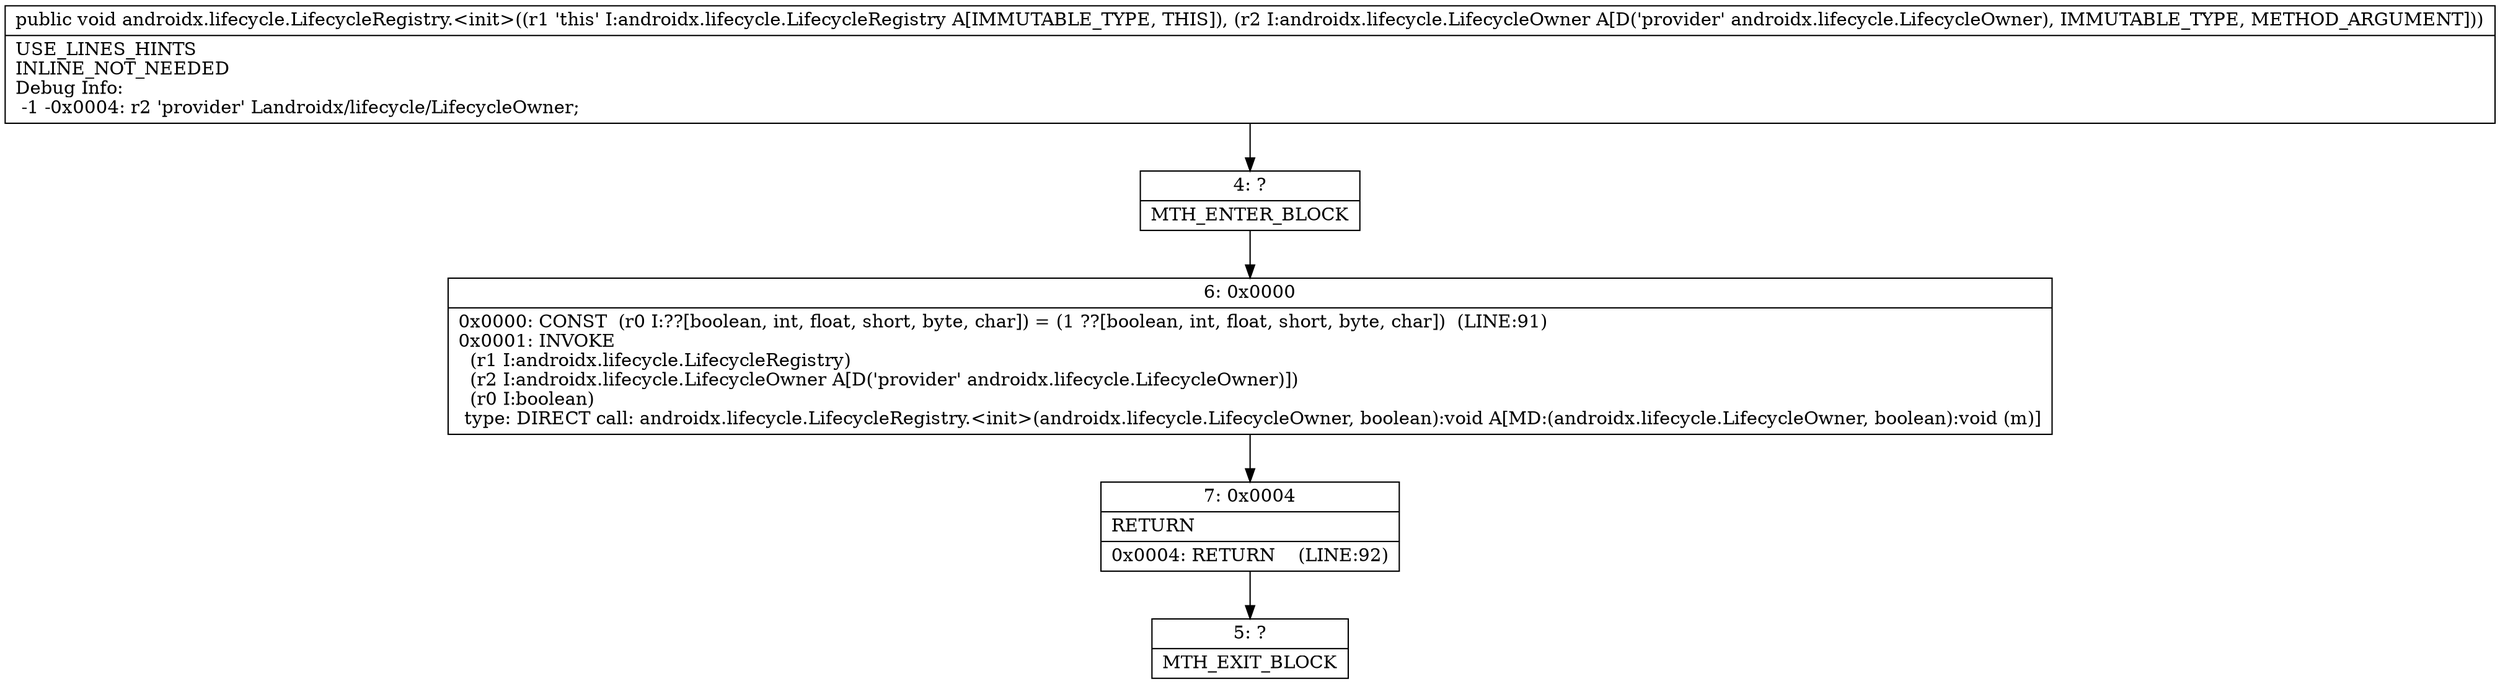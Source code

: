 digraph "CFG forandroidx.lifecycle.LifecycleRegistry.\<init\>(Landroidx\/lifecycle\/LifecycleOwner;)V" {
Node_4 [shape=record,label="{4\:\ ?|MTH_ENTER_BLOCK\l}"];
Node_6 [shape=record,label="{6\:\ 0x0000|0x0000: CONST  (r0 I:??[boolean, int, float, short, byte, char]) = (1 ??[boolean, int, float, short, byte, char])  (LINE:91)\l0x0001: INVOKE  \l  (r1 I:androidx.lifecycle.LifecycleRegistry)\l  (r2 I:androidx.lifecycle.LifecycleOwner A[D('provider' androidx.lifecycle.LifecycleOwner)])\l  (r0 I:boolean)\l type: DIRECT call: androidx.lifecycle.LifecycleRegistry.\<init\>(androidx.lifecycle.LifecycleOwner, boolean):void A[MD:(androidx.lifecycle.LifecycleOwner, boolean):void (m)]\l}"];
Node_7 [shape=record,label="{7\:\ 0x0004|RETURN\l|0x0004: RETURN    (LINE:92)\l}"];
Node_5 [shape=record,label="{5\:\ ?|MTH_EXIT_BLOCK\l}"];
MethodNode[shape=record,label="{public void androidx.lifecycle.LifecycleRegistry.\<init\>((r1 'this' I:androidx.lifecycle.LifecycleRegistry A[IMMUTABLE_TYPE, THIS]), (r2 I:androidx.lifecycle.LifecycleOwner A[D('provider' androidx.lifecycle.LifecycleOwner), IMMUTABLE_TYPE, METHOD_ARGUMENT]))  | USE_LINES_HINTS\lINLINE_NOT_NEEDED\lDebug Info:\l  \-1 \-0x0004: r2 'provider' Landroidx\/lifecycle\/LifecycleOwner;\l}"];
MethodNode -> Node_4;Node_4 -> Node_6;
Node_6 -> Node_7;
Node_7 -> Node_5;
}

